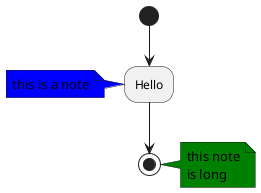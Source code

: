 {
  "sha1": "gkzvv3tesceegs6vn5f5rxkvph60ufk",
  "insertion": {
    "when": "2024-06-01T09:03:07.951Z",
    "user": "plantuml@gmail.com"
  }
}
@startuml

(*) --> Hello
note left #blue : this is a note
--> (*)
note right #green
 this note
 is long
end note

@enduml
